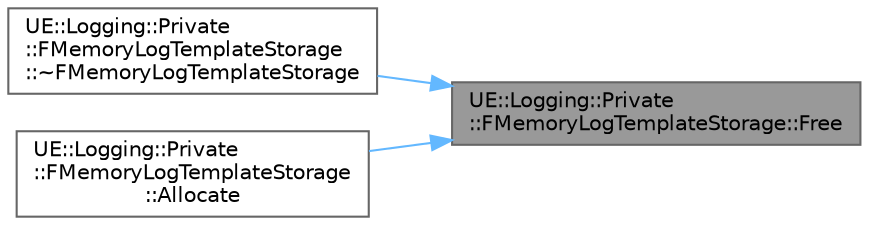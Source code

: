 digraph "UE::Logging::Private::FMemoryLogTemplateStorage::Free"
{
 // INTERACTIVE_SVG=YES
 // LATEX_PDF_SIZE
  bgcolor="transparent";
  edge [fontname=Helvetica,fontsize=10,labelfontname=Helvetica,labelfontsize=10];
  node [fontname=Helvetica,fontsize=10,shape=box,height=0.2,width=0.4];
  rankdir="RL";
  Node1 [id="Node000001",label="UE::Logging::Private\l::FMemoryLogTemplateStorage::Free",height=0.2,width=0.4,color="gray40", fillcolor="grey60", style="filled", fontcolor="black",tooltip=" "];
  Node1 -> Node2 [id="edge1_Node000001_Node000002",dir="back",color="steelblue1",style="solid",tooltip=" "];
  Node2 [id="Node000002",label="UE::Logging::Private\l::FMemoryLogTemplateStorage\l::~FMemoryLogTemplateStorage",height=0.2,width=0.4,color="grey40", fillcolor="white", style="filled",URL="$d2/de8/classUE_1_1Logging_1_1Private_1_1FMemoryLogTemplateStorage.html#a11630d96066171600f330318f933814a",tooltip=" "];
  Node1 -> Node3 [id="edge2_Node000001_Node000003",dir="back",color="steelblue1",style="solid",tooltip=" "];
  Node3 [id="Node000003",label="UE::Logging::Private\l::FMemoryLogTemplateStorage\l::Allocate",height=0.2,width=0.4,color="grey40", fillcolor="white", style="filled",URL="$d2/de8/classUE_1_1Logging_1_1Private_1_1FMemoryLogTemplateStorage.html#ac0d5ca5ec9477b40a477539c0137353f",tooltip=" "];
}
